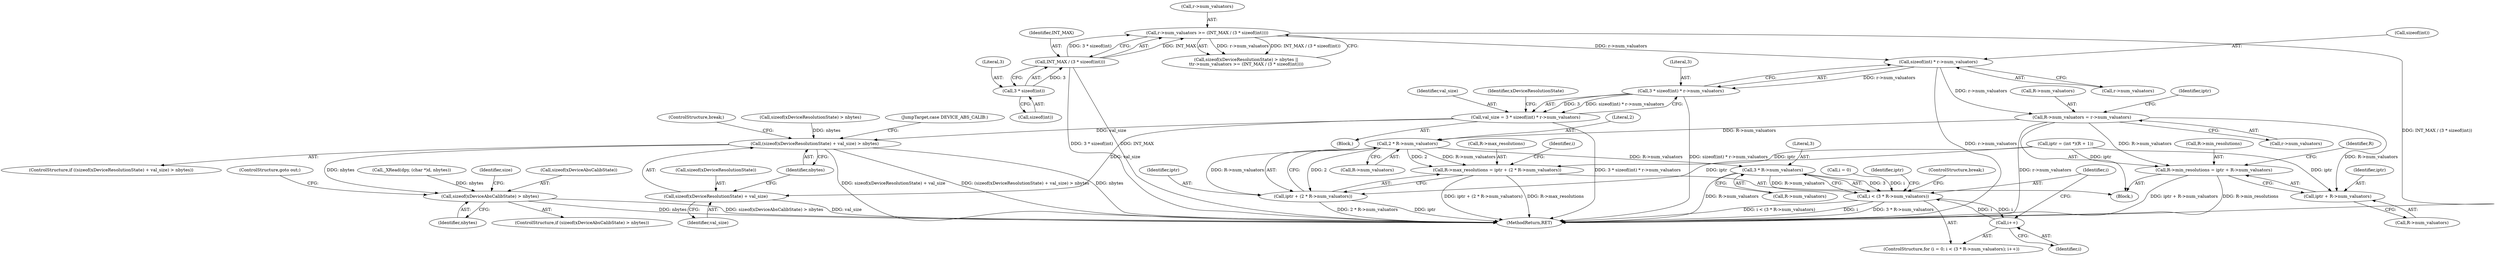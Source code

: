 digraph "0_libXi_19a9cd607de73947fcfb104682f203ffe4e1f4e5_0@API" {
"1000275" [label="(Call,sizeof(int) * r->num_valuators)"];
"1000260" [label="(Call,r->num_valuators >= (INT_MAX / (3 * sizeof(int))))"];
"1000264" [label="(Call,INT_MAX / (3 * sizeof(int)))"];
"1000266" [label="(Call,3 * sizeof(int))"];
"1000273" [label="(Call,3 * sizeof(int) * r->num_valuators)"];
"1000271" [label="(Call,val_size = 3 * sizeof(int) * r->num_valuators)"];
"1000282" [label="(Call,(sizeof(xDeviceResolutionState) + val_size) > nbytes)"];
"1000292" [label="(Call,sizeof(xDeviceAbsCalibState) > nbytes)"];
"1000283" [label="(Call,sizeof(xDeviceResolutionState) + val_size)"];
"1000387" [label="(Call,R->num_valuators = r->num_valuators)"];
"1000413" [label="(Call,R->min_resolutions = iptr + R->num_valuators)"];
"1000417" [label="(Call,iptr + R->num_valuators)"];
"1000428" [label="(Call,2 * R->num_valuators)"];
"1000422" [label="(Call,R->max_resolutions = iptr + (2 * R->num_valuators))"];
"1000426" [label="(Call,iptr + (2 * R->num_valuators))"];
"1000439" [label="(Call,3 * R->num_valuators)"];
"1000437" [label="(Call,i < (3 * R->num_valuators))"];
"1000444" [label="(Call,i++)"];
"1000423" [label="(Call,R->max_resolutions)"];
"1000268" [label="(Call,sizeof(int))"];
"1000430" [label="(Call,R->num_valuators)"];
"1000274" [label="(Literal,3)"];
"1000288" [label="(ControlStructure,break;)"];
"1000273" [label="(Call,3 * sizeof(int) * r->num_valuators)"];
"1000295" [label="(Identifier,nbytes)"];
"1000261" [label="(Call,r->num_valuators)"];
"1000245" [label="(Block,)"];
"1000272" [label="(Identifier,val_size)"];
"1000422" [label="(Call,R->max_resolutions = iptr + (2 * R->num_valuators))"];
"1000265" [label="(Identifier,INT_MAX)"];
"1000424" [label="(Identifier,R)"];
"1000413" [label="(Call,R->min_resolutions = iptr + R->num_valuators)"];
"1000433" [label="(ControlStructure,for (i = 0; i < (3 * R->num_valuators); i++))"];
"1000679" [label="(MethodReturn,RET)"];
"1000271" [label="(Call,val_size = 3 * sizeof(int) * r->num_valuators)"];
"1000360" [label="(Block,)"];
"1000395" [label="(Identifier,iptr)"];
"1000266" [label="(Call,3 * sizeof(int))"];
"1000394" [label="(Call,iptr = (int *)(R + 1))"];
"1000286" [label="(Identifier,val_size)"];
"1000435" [label="(Identifier,i)"];
"1000256" [label="(Call,sizeof(xDeviceResolutionState) > nbytes)"];
"1000296" [label="(ControlStructure,goto out;)"];
"1000291" [label="(ControlStructure,if (sizeof(xDeviceAbsCalibState) > nbytes))"];
"1000437" [label="(Call,i < (3 * R->num_valuators))"];
"1000292" [label="(Call,sizeof(xDeviceAbsCalibState) > nbytes)"];
"1000444" [label="(Call,i++)"];
"1000275" [label="(Call,sizeof(int) * r->num_valuators)"];
"1000281" [label="(ControlStructure,if ((sizeof(xDeviceResolutionState) + val_size) > nbytes))"];
"1000283" [label="(Call,sizeof(xDeviceResolutionState) + val_size)"];
"1000418" [label="(Identifier,iptr)"];
"1000445" [label="(Identifier,i)"];
"1000264" [label="(Call,INT_MAX / (3 * sizeof(int)))"];
"1000439" [label="(Call,3 * R->num_valuators)"];
"1000391" [label="(Call,r->num_valuators)"];
"1000440" [label="(Literal,3)"];
"1000282" [label="(Call,(sizeof(xDeviceResolutionState) + val_size) > nbytes)"];
"1000417" [label="(Call,iptr + R->num_valuators)"];
"1000388" [label="(Call,R->num_valuators)"];
"1000419" [label="(Call,R->num_valuators)"];
"1000426" [label="(Call,iptr + (2 * R->num_valuators))"];
"1000427" [label="(Identifier,iptr)"];
"1000278" [label="(Call,r->num_valuators)"];
"1000260" [label="(Call,r->num_valuators >= (INT_MAX / (3 * sizeof(int))))"];
"1000289" [label="(JumpTarget,case DEVICE_ABS_CALIB:)"];
"1000429" [label="(Literal,2)"];
"1000428" [label="(Call,2 * R->num_valuators)"];
"1000233" [label="(Call,_XRead(dpy, (char *)d, nbytes))"];
"1000284" [label="(Call,sizeof(xDeviceResolutionState))"];
"1000287" [label="(Identifier,nbytes)"];
"1000453" [label="(ControlStructure,break;)"];
"1000438" [label="(Identifier,i)"];
"1000285" [label="(Identifier,xDeviceResolutionState)"];
"1000414" [label="(Call,R->min_resolutions)"];
"1000276" [label="(Call,sizeof(int))"];
"1000434" [label="(Call,i = 0)"];
"1000267" [label="(Literal,3)"];
"1000449" [label="(Identifier,iptr)"];
"1000298" [label="(Identifier,size)"];
"1000441" [label="(Call,R->num_valuators)"];
"1000293" [label="(Call,sizeof(xDeviceAbsCalibState))"];
"1000387" [label="(Call,R->num_valuators = r->num_valuators)"];
"1000255" [label="(Call,sizeof(xDeviceResolutionState) > nbytes ||\n\t\tr->num_valuators >= (INT_MAX / (3 * sizeof(int))))"];
"1000275" -> "1000273"  [label="AST: "];
"1000275" -> "1000278"  [label="CFG: "];
"1000276" -> "1000275"  [label="AST: "];
"1000278" -> "1000275"  [label="AST: "];
"1000273" -> "1000275"  [label="CFG: "];
"1000275" -> "1000679"  [label="DDG: r->num_valuators"];
"1000275" -> "1000273"  [label="DDG: r->num_valuators"];
"1000260" -> "1000275"  [label="DDG: r->num_valuators"];
"1000275" -> "1000387"  [label="DDG: r->num_valuators"];
"1000260" -> "1000255"  [label="AST: "];
"1000260" -> "1000264"  [label="CFG: "];
"1000261" -> "1000260"  [label="AST: "];
"1000264" -> "1000260"  [label="AST: "];
"1000255" -> "1000260"  [label="CFG: "];
"1000260" -> "1000679"  [label="DDG: INT_MAX / (3 * sizeof(int))"];
"1000260" -> "1000255"  [label="DDG: r->num_valuators"];
"1000260" -> "1000255"  [label="DDG: INT_MAX / (3 * sizeof(int))"];
"1000264" -> "1000260"  [label="DDG: INT_MAX"];
"1000264" -> "1000260"  [label="DDG: 3 * sizeof(int)"];
"1000264" -> "1000266"  [label="CFG: "];
"1000265" -> "1000264"  [label="AST: "];
"1000266" -> "1000264"  [label="AST: "];
"1000264" -> "1000679"  [label="DDG: INT_MAX"];
"1000264" -> "1000679"  [label="DDG: 3 * sizeof(int)"];
"1000266" -> "1000264"  [label="DDG: 3"];
"1000266" -> "1000268"  [label="CFG: "];
"1000267" -> "1000266"  [label="AST: "];
"1000268" -> "1000266"  [label="AST: "];
"1000273" -> "1000271"  [label="AST: "];
"1000274" -> "1000273"  [label="AST: "];
"1000271" -> "1000273"  [label="CFG: "];
"1000273" -> "1000679"  [label="DDG: sizeof(int) * r->num_valuators"];
"1000273" -> "1000271"  [label="DDG: 3"];
"1000273" -> "1000271"  [label="DDG: sizeof(int) * r->num_valuators"];
"1000271" -> "1000245"  [label="AST: "];
"1000272" -> "1000271"  [label="AST: "];
"1000285" -> "1000271"  [label="CFG: "];
"1000271" -> "1000679"  [label="DDG: 3 * sizeof(int) * r->num_valuators"];
"1000271" -> "1000282"  [label="DDG: val_size"];
"1000271" -> "1000283"  [label="DDG: val_size"];
"1000282" -> "1000281"  [label="AST: "];
"1000282" -> "1000287"  [label="CFG: "];
"1000283" -> "1000282"  [label="AST: "];
"1000287" -> "1000282"  [label="AST: "];
"1000288" -> "1000282"  [label="CFG: "];
"1000289" -> "1000282"  [label="CFG: "];
"1000282" -> "1000679"  [label="DDG: (sizeof(xDeviceResolutionState) + val_size) > nbytes"];
"1000282" -> "1000679"  [label="DDG: nbytes"];
"1000282" -> "1000679"  [label="DDG: sizeof(xDeviceResolutionState) + val_size"];
"1000256" -> "1000282"  [label="DDG: nbytes"];
"1000282" -> "1000292"  [label="DDG: nbytes"];
"1000292" -> "1000291"  [label="AST: "];
"1000292" -> "1000295"  [label="CFG: "];
"1000293" -> "1000292"  [label="AST: "];
"1000295" -> "1000292"  [label="AST: "];
"1000296" -> "1000292"  [label="CFG: "];
"1000298" -> "1000292"  [label="CFG: "];
"1000292" -> "1000679"  [label="DDG: sizeof(xDeviceAbsCalibState) > nbytes"];
"1000292" -> "1000679"  [label="DDG: nbytes"];
"1000233" -> "1000292"  [label="DDG: nbytes"];
"1000283" -> "1000286"  [label="CFG: "];
"1000284" -> "1000283"  [label="AST: "];
"1000286" -> "1000283"  [label="AST: "];
"1000287" -> "1000283"  [label="CFG: "];
"1000283" -> "1000679"  [label="DDG: val_size"];
"1000387" -> "1000360"  [label="AST: "];
"1000387" -> "1000391"  [label="CFG: "];
"1000388" -> "1000387"  [label="AST: "];
"1000391" -> "1000387"  [label="AST: "];
"1000395" -> "1000387"  [label="CFG: "];
"1000387" -> "1000679"  [label="DDG: r->num_valuators"];
"1000387" -> "1000413"  [label="DDG: R->num_valuators"];
"1000387" -> "1000417"  [label="DDG: R->num_valuators"];
"1000387" -> "1000428"  [label="DDG: R->num_valuators"];
"1000413" -> "1000360"  [label="AST: "];
"1000413" -> "1000417"  [label="CFG: "];
"1000414" -> "1000413"  [label="AST: "];
"1000417" -> "1000413"  [label="AST: "];
"1000424" -> "1000413"  [label="CFG: "];
"1000413" -> "1000679"  [label="DDG: R->min_resolutions"];
"1000413" -> "1000679"  [label="DDG: iptr + R->num_valuators"];
"1000394" -> "1000413"  [label="DDG: iptr"];
"1000417" -> "1000419"  [label="CFG: "];
"1000418" -> "1000417"  [label="AST: "];
"1000419" -> "1000417"  [label="AST: "];
"1000394" -> "1000417"  [label="DDG: iptr"];
"1000428" -> "1000426"  [label="AST: "];
"1000428" -> "1000430"  [label="CFG: "];
"1000429" -> "1000428"  [label="AST: "];
"1000430" -> "1000428"  [label="AST: "];
"1000426" -> "1000428"  [label="CFG: "];
"1000428" -> "1000422"  [label="DDG: 2"];
"1000428" -> "1000422"  [label="DDG: R->num_valuators"];
"1000428" -> "1000426"  [label="DDG: 2"];
"1000428" -> "1000426"  [label="DDG: R->num_valuators"];
"1000428" -> "1000439"  [label="DDG: R->num_valuators"];
"1000422" -> "1000360"  [label="AST: "];
"1000422" -> "1000426"  [label="CFG: "];
"1000423" -> "1000422"  [label="AST: "];
"1000426" -> "1000422"  [label="AST: "];
"1000435" -> "1000422"  [label="CFG: "];
"1000422" -> "1000679"  [label="DDG: iptr + (2 * R->num_valuators)"];
"1000422" -> "1000679"  [label="DDG: R->max_resolutions"];
"1000394" -> "1000422"  [label="DDG: iptr"];
"1000427" -> "1000426"  [label="AST: "];
"1000426" -> "1000679"  [label="DDG: 2 * R->num_valuators"];
"1000426" -> "1000679"  [label="DDG: iptr"];
"1000394" -> "1000426"  [label="DDG: iptr"];
"1000439" -> "1000437"  [label="AST: "];
"1000439" -> "1000441"  [label="CFG: "];
"1000440" -> "1000439"  [label="AST: "];
"1000441" -> "1000439"  [label="AST: "];
"1000437" -> "1000439"  [label="CFG: "];
"1000439" -> "1000679"  [label="DDG: R->num_valuators"];
"1000439" -> "1000437"  [label="DDG: 3"];
"1000439" -> "1000437"  [label="DDG: R->num_valuators"];
"1000437" -> "1000433"  [label="AST: "];
"1000438" -> "1000437"  [label="AST: "];
"1000449" -> "1000437"  [label="CFG: "];
"1000453" -> "1000437"  [label="CFG: "];
"1000437" -> "1000679"  [label="DDG: i < (3 * R->num_valuators)"];
"1000437" -> "1000679"  [label="DDG: i"];
"1000437" -> "1000679"  [label="DDG: 3 * R->num_valuators"];
"1000444" -> "1000437"  [label="DDG: i"];
"1000434" -> "1000437"  [label="DDG: i"];
"1000437" -> "1000444"  [label="DDG: i"];
"1000444" -> "1000433"  [label="AST: "];
"1000444" -> "1000445"  [label="CFG: "];
"1000445" -> "1000444"  [label="AST: "];
"1000438" -> "1000444"  [label="CFG: "];
}
